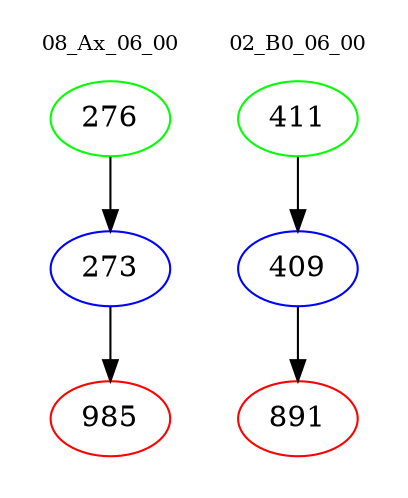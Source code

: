 digraph{
subgraph cluster_0 {
color = white
label = "08_Ax_06_00";
fontsize=10;
T0_276 [label="276", color="green"]
T0_276 -> T0_273 [color="black"]
T0_273 [label="273", color="blue"]
T0_273 -> T0_985 [color="black"]
T0_985 [label="985", color="red"]
}
subgraph cluster_1 {
color = white
label = "02_B0_06_00";
fontsize=10;
T1_411 [label="411", color="green"]
T1_411 -> T1_409 [color="black"]
T1_409 [label="409", color="blue"]
T1_409 -> T1_891 [color="black"]
T1_891 [label="891", color="red"]
}
}
